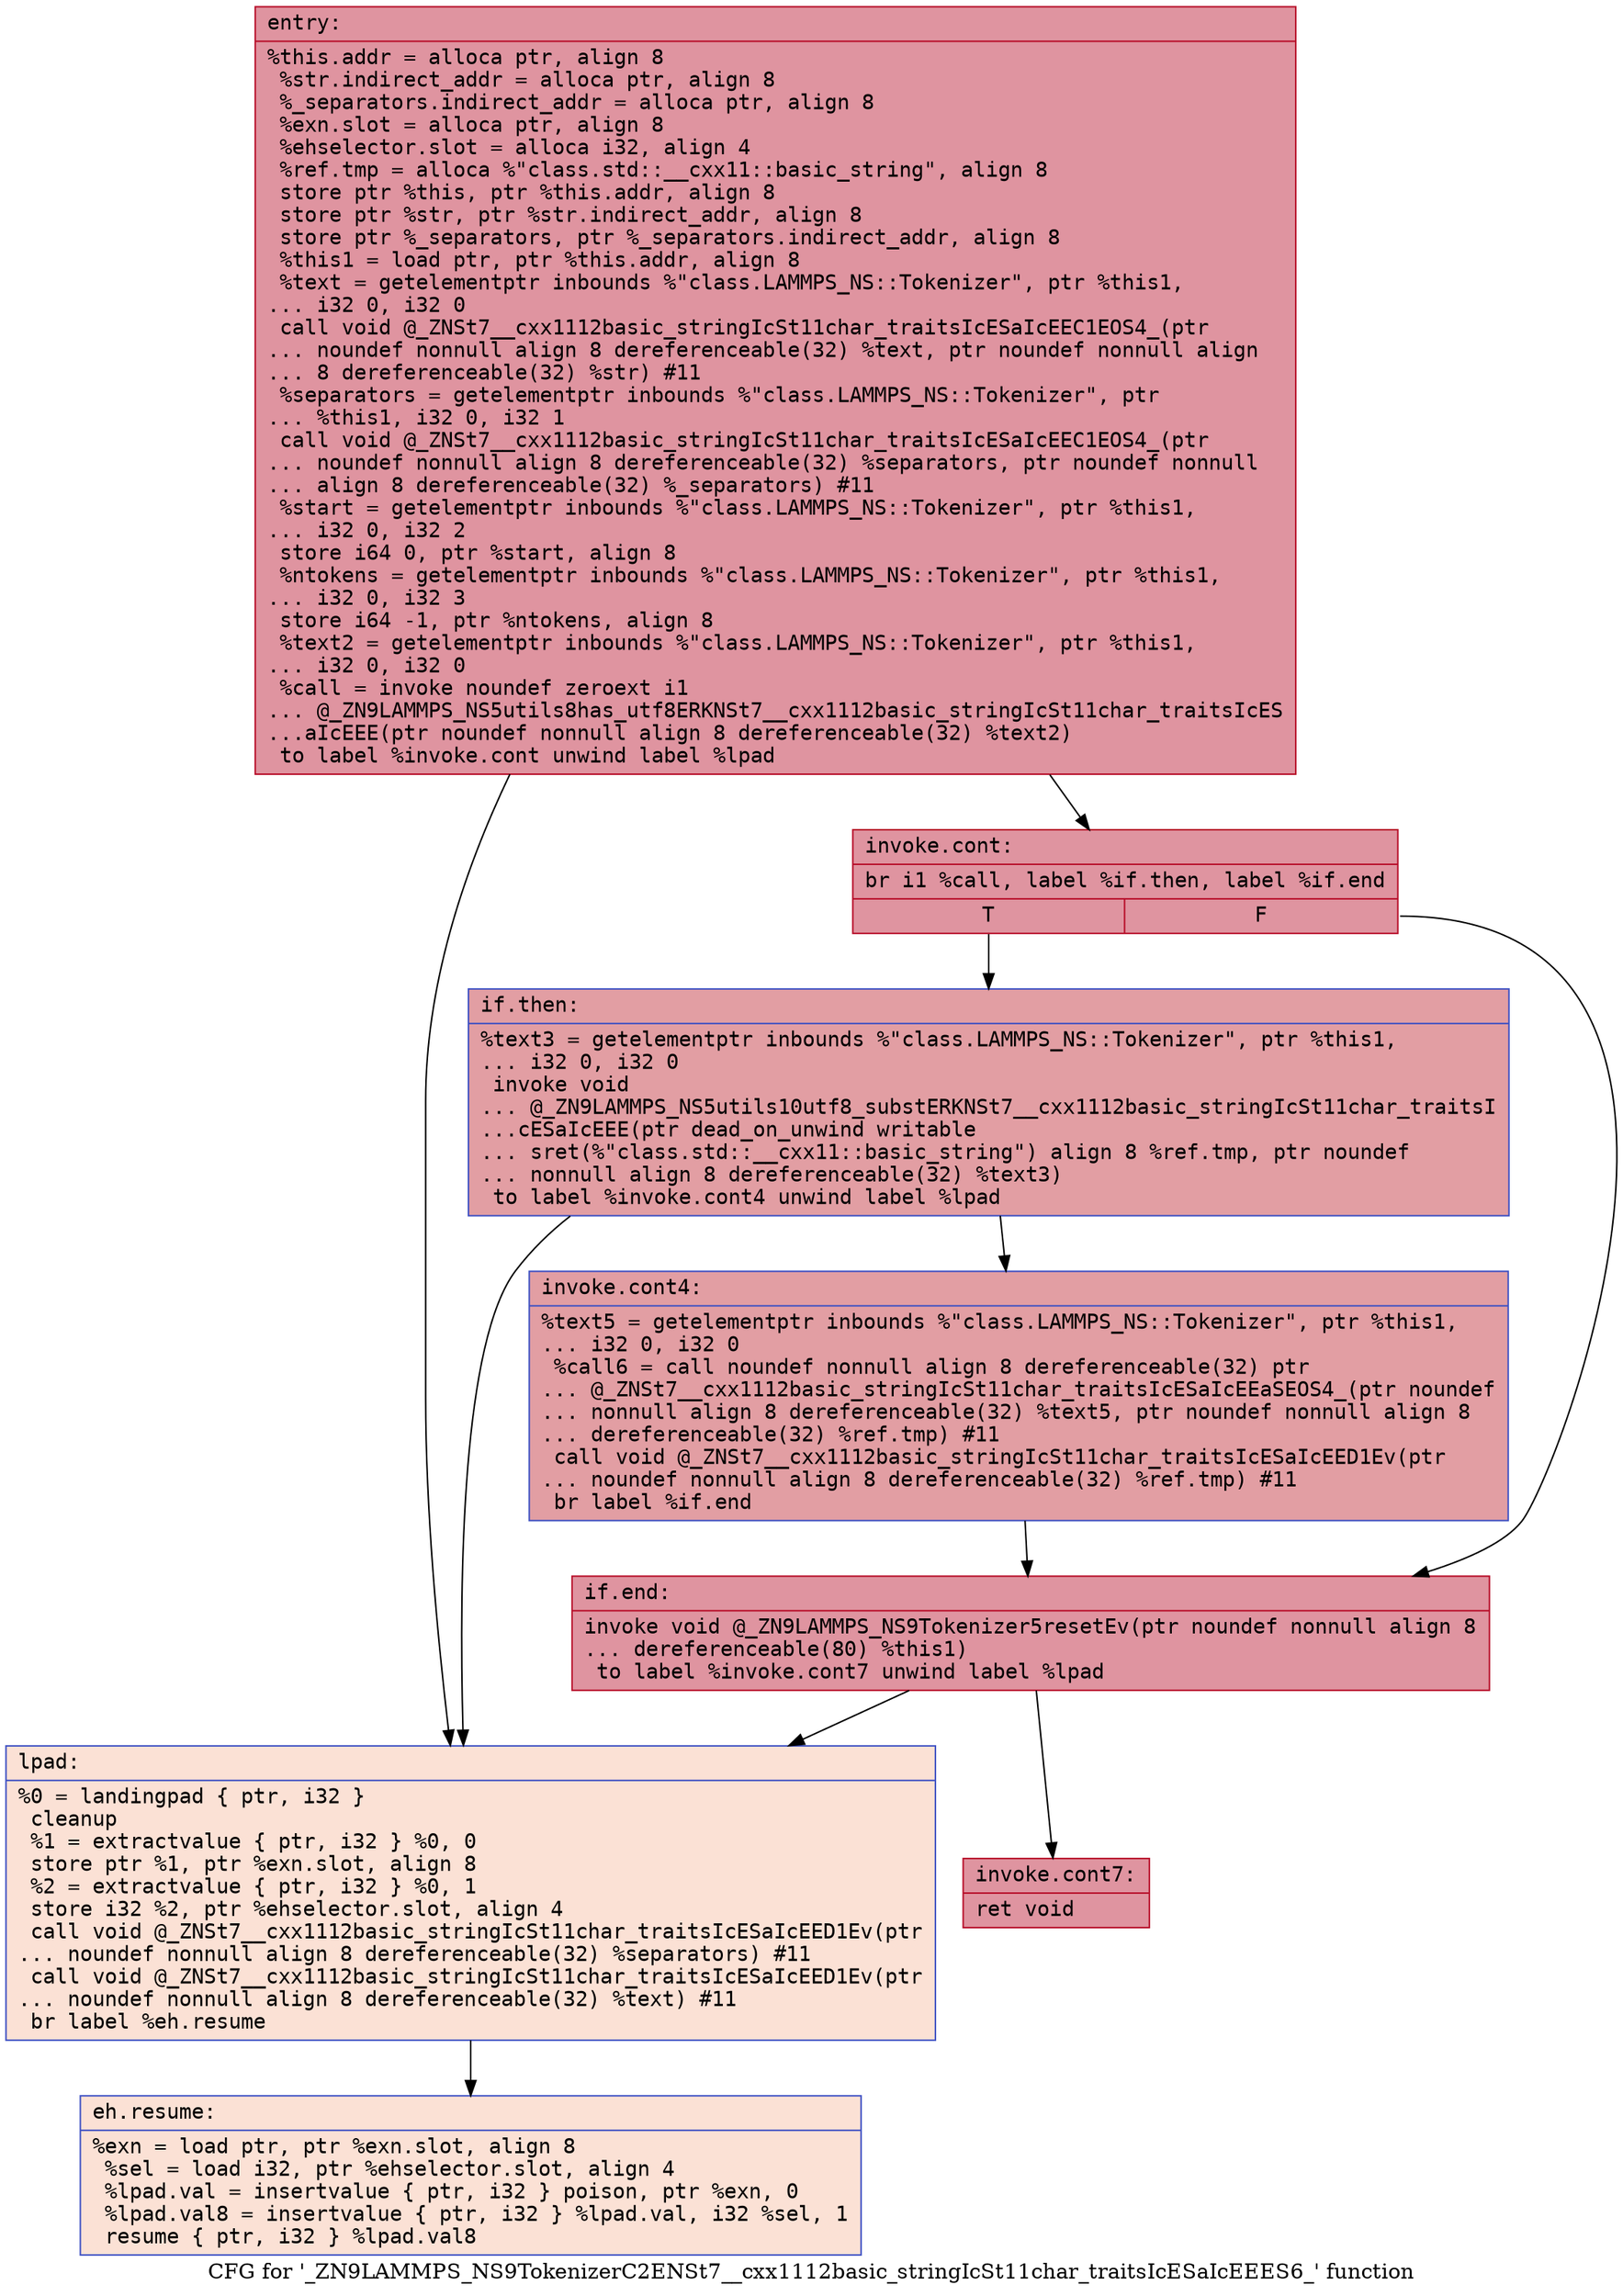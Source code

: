 digraph "CFG for '_ZN9LAMMPS_NS9TokenizerC2ENSt7__cxx1112basic_stringIcSt11char_traitsIcESaIcEEES6_' function" {
	label="CFG for '_ZN9LAMMPS_NS9TokenizerC2ENSt7__cxx1112basic_stringIcSt11char_traitsIcESaIcEEES6_' function";

	Node0x55ce20ba9920 [shape=record,color="#b70d28ff", style=filled, fillcolor="#b70d2870" fontname="Courier",label="{entry:\l|  %this.addr = alloca ptr, align 8\l  %str.indirect_addr = alloca ptr, align 8\l  %_separators.indirect_addr = alloca ptr, align 8\l  %exn.slot = alloca ptr, align 8\l  %ehselector.slot = alloca i32, align 4\l  %ref.tmp = alloca %\"class.std::__cxx11::basic_string\", align 8\l  store ptr %this, ptr %this.addr, align 8\l  store ptr %str, ptr %str.indirect_addr, align 8\l  store ptr %_separators, ptr %_separators.indirect_addr, align 8\l  %this1 = load ptr, ptr %this.addr, align 8\l  %text = getelementptr inbounds %\"class.LAMMPS_NS::Tokenizer\", ptr %this1,\l... i32 0, i32 0\l  call void @_ZNSt7__cxx1112basic_stringIcSt11char_traitsIcESaIcEEC1EOS4_(ptr\l... noundef nonnull align 8 dereferenceable(32) %text, ptr noundef nonnull align\l... 8 dereferenceable(32) %str) #11\l  %separators = getelementptr inbounds %\"class.LAMMPS_NS::Tokenizer\", ptr\l... %this1, i32 0, i32 1\l  call void @_ZNSt7__cxx1112basic_stringIcSt11char_traitsIcESaIcEEC1EOS4_(ptr\l... noundef nonnull align 8 dereferenceable(32) %separators, ptr noundef nonnull\l... align 8 dereferenceable(32) %_separators) #11\l  %start = getelementptr inbounds %\"class.LAMMPS_NS::Tokenizer\", ptr %this1,\l... i32 0, i32 2\l  store i64 0, ptr %start, align 8\l  %ntokens = getelementptr inbounds %\"class.LAMMPS_NS::Tokenizer\", ptr %this1,\l... i32 0, i32 3\l  store i64 -1, ptr %ntokens, align 8\l  %text2 = getelementptr inbounds %\"class.LAMMPS_NS::Tokenizer\", ptr %this1,\l... i32 0, i32 0\l  %call = invoke noundef zeroext i1\l... @_ZN9LAMMPS_NS5utils8has_utf8ERKNSt7__cxx1112basic_stringIcSt11char_traitsIcES\l...aIcEEE(ptr noundef nonnull align 8 dereferenceable(32) %text2)\l          to label %invoke.cont unwind label %lpad\l}"];
	Node0x55ce20ba9920 -> Node0x55ce20ba9da0[tooltip="entry -> invoke.cont\nProbability 100.00%" ];
	Node0x55ce20ba9920 -> Node0x55ce20baa7f0[tooltip="entry -> lpad\nProbability 0.00%" ];
	Node0x55ce20ba9da0 [shape=record,color="#b70d28ff", style=filled, fillcolor="#b70d2870" fontname="Courier",label="{invoke.cont:\l|  br i1 %call, label %if.then, label %if.end\l|{<s0>T|<s1>F}}"];
	Node0x55ce20ba9da0:s0 -> Node0x55ce20baaa10[tooltip="invoke.cont -> if.then\nProbability 50.00%" ];
	Node0x55ce20ba9da0:s1 -> Node0x55ce20baaa80[tooltip="invoke.cont -> if.end\nProbability 50.00%" ];
	Node0x55ce20baaa10 [shape=record,color="#3d50c3ff", style=filled, fillcolor="#be242e70" fontname="Courier",label="{if.then:\l|  %text3 = getelementptr inbounds %\"class.LAMMPS_NS::Tokenizer\", ptr %this1,\l... i32 0, i32 0\l  invoke void\l... @_ZN9LAMMPS_NS5utils10utf8_substERKNSt7__cxx1112basic_stringIcSt11char_traitsI\l...cESaIcEEE(ptr dead_on_unwind writable\l... sret(%\"class.std::__cxx11::basic_string\") align 8 %ref.tmp, ptr noundef\l... nonnull align 8 dereferenceable(32) %text3)\l          to label %invoke.cont4 unwind label %lpad\l}"];
	Node0x55ce20baaa10 -> Node0x55ce20baac80[tooltip="if.then -> invoke.cont4\nProbability 100.00%" ];
	Node0x55ce20baaa10 -> Node0x55ce20baa7f0[tooltip="if.then -> lpad\nProbability 0.00%" ];
	Node0x55ce20baac80 [shape=record,color="#3d50c3ff", style=filled, fillcolor="#be242e70" fontname="Courier",label="{invoke.cont4:\l|  %text5 = getelementptr inbounds %\"class.LAMMPS_NS::Tokenizer\", ptr %this1,\l... i32 0, i32 0\l  %call6 = call noundef nonnull align 8 dereferenceable(32) ptr\l... @_ZNSt7__cxx1112basic_stringIcSt11char_traitsIcESaIcEEaSEOS4_(ptr noundef\l... nonnull align 8 dereferenceable(32) %text5, ptr noundef nonnull align 8\l... dereferenceable(32) %ref.tmp) #11\l  call void @_ZNSt7__cxx1112basic_stringIcSt11char_traitsIcESaIcEED1Ev(ptr\l... noundef nonnull align 8 dereferenceable(32) %ref.tmp) #11\l  br label %if.end\l}"];
	Node0x55ce20baac80 -> Node0x55ce20baaa80[tooltip="invoke.cont4 -> if.end\nProbability 100.00%" ];
	Node0x55ce20baa7f0 [shape=record,color="#3d50c3ff", style=filled, fillcolor="#f7bca170" fontname="Courier",label="{lpad:\l|  %0 = landingpad \{ ptr, i32 \}\l          cleanup\l  %1 = extractvalue \{ ptr, i32 \} %0, 0\l  store ptr %1, ptr %exn.slot, align 8\l  %2 = extractvalue \{ ptr, i32 \} %0, 1\l  store i32 %2, ptr %ehselector.slot, align 4\l  call void @_ZNSt7__cxx1112basic_stringIcSt11char_traitsIcESaIcEED1Ev(ptr\l... noundef nonnull align 8 dereferenceable(32) %separators) #11\l  call void @_ZNSt7__cxx1112basic_stringIcSt11char_traitsIcESaIcEED1Ev(ptr\l... noundef nonnull align 8 dereferenceable(32) %text) #11\l  br label %eh.resume\l}"];
	Node0x55ce20baa7f0 -> Node0x55ce20bab0f0[tooltip="lpad -> eh.resume\nProbability 100.00%" ];
	Node0x55ce20baaa80 [shape=record,color="#b70d28ff", style=filled, fillcolor="#b70d2870" fontname="Courier",label="{if.end:\l|  invoke void @_ZN9LAMMPS_NS9Tokenizer5resetEv(ptr noundef nonnull align 8\l... dereferenceable(80) %this1)\l          to label %invoke.cont7 unwind label %lpad\l}"];
	Node0x55ce20baaa80 -> Node0x55ce20babb00[tooltip="if.end -> invoke.cont7\nProbability 100.00%" ];
	Node0x55ce20baaa80 -> Node0x55ce20baa7f0[tooltip="if.end -> lpad\nProbability 0.00%" ];
	Node0x55ce20babb00 [shape=record,color="#b70d28ff", style=filled, fillcolor="#b70d2870" fontname="Courier",label="{invoke.cont7:\l|  ret void\l}"];
	Node0x55ce20bab0f0 [shape=record,color="#3d50c3ff", style=filled, fillcolor="#f7bca170" fontname="Courier",label="{eh.resume:\l|  %exn = load ptr, ptr %exn.slot, align 8\l  %sel = load i32, ptr %ehselector.slot, align 4\l  %lpad.val = insertvalue \{ ptr, i32 \} poison, ptr %exn, 0\l  %lpad.val8 = insertvalue \{ ptr, i32 \} %lpad.val, i32 %sel, 1\l  resume \{ ptr, i32 \} %lpad.val8\l}"];
}
